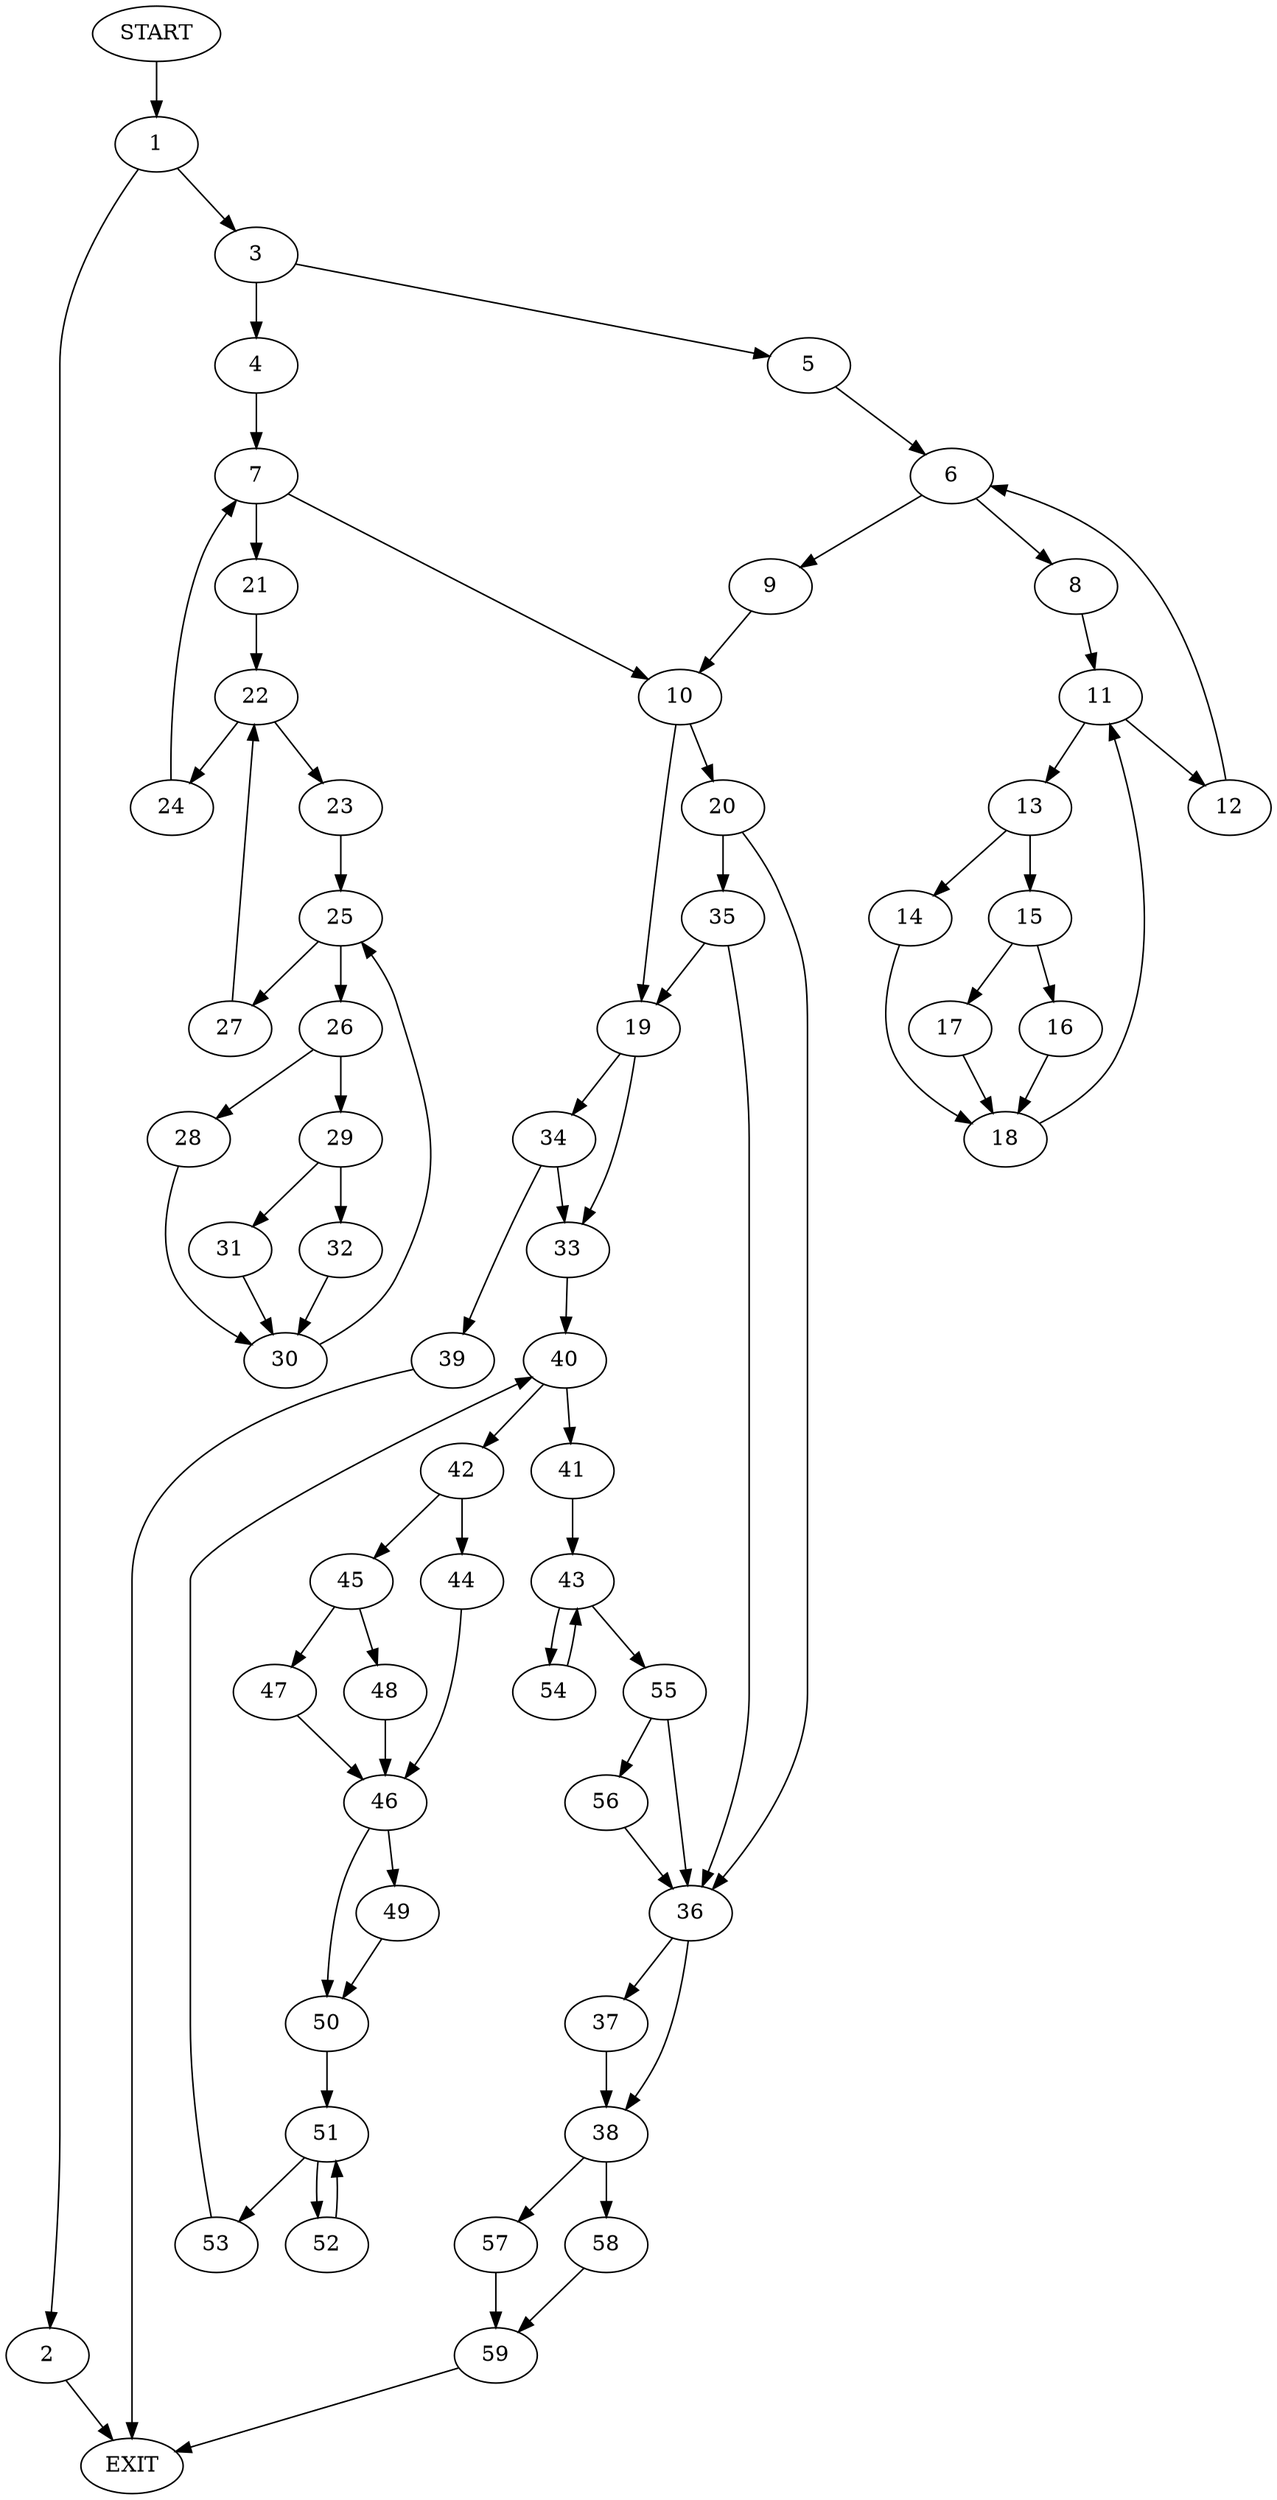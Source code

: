 digraph {
0 [label="START"]
60 [label="EXIT"]
0 -> 1
1 -> 2
1 -> 3
2 -> 60
3 -> 4
3 -> 5
5 -> 6
4 -> 7
6 -> 8
6 -> 9
9 -> 10
8 -> 11
11 -> 12
11 -> 13
13 -> 14
13 -> 15
12 -> 6
15 -> 16
15 -> 17
14 -> 18
18 -> 11
16 -> 18
17 -> 18
10 -> 19
10 -> 20
7 -> 10
7 -> 21
21 -> 22
22 -> 23
22 -> 24
23 -> 25
24 -> 7
25 -> 26
25 -> 27
27 -> 22
26 -> 28
26 -> 29
28 -> 30
29 -> 31
29 -> 32
30 -> 25
32 -> 30
31 -> 30
19 -> 33
19 -> 34
20 -> 35
20 -> 36
35 -> 19
35 -> 36
36 -> 37
36 -> 38
34 -> 39
34 -> 33
33 -> 40
39 -> 60
40 -> 41
40 -> 42
41 -> 43
42 -> 44
42 -> 45
44 -> 46
45 -> 47
45 -> 48
46 -> 49
46 -> 50
48 -> 46
47 -> 46
49 -> 50
50 -> 51
51 -> 52
51 -> 53
52 -> 51
53 -> 40
43 -> 54
43 -> 55
54 -> 43
55 -> 56
55 -> 36
56 -> 36
37 -> 38
38 -> 57
38 -> 58
57 -> 59
58 -> 59
59 -> 60
}
